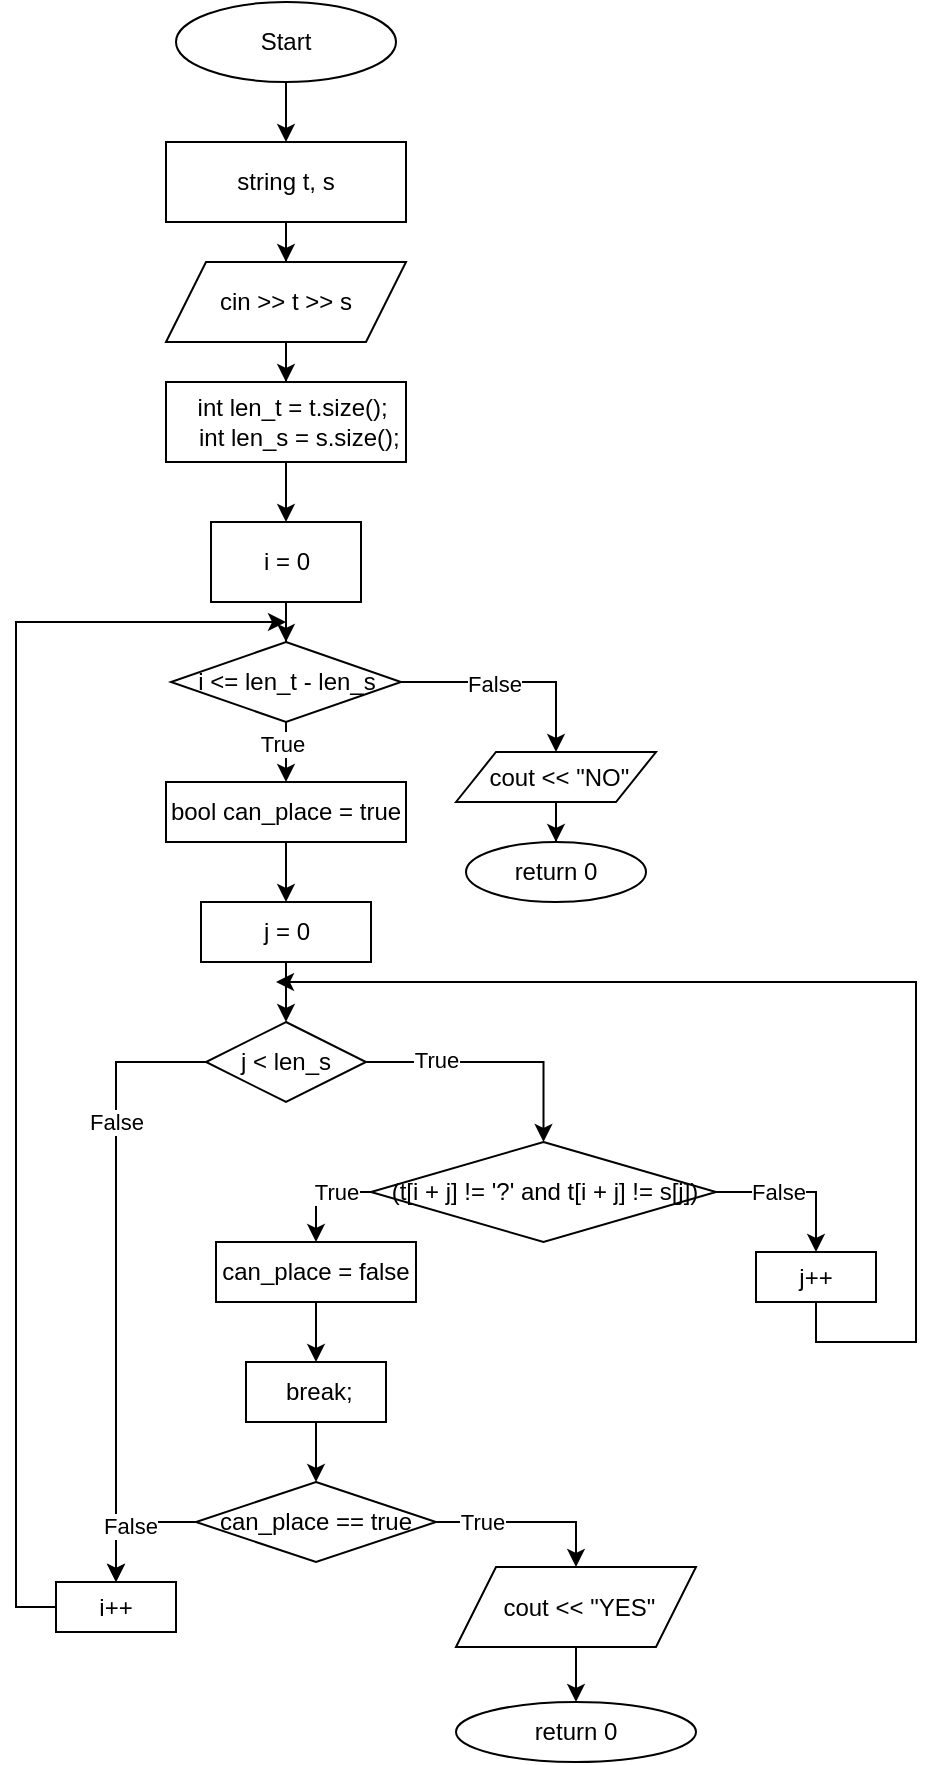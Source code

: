 <mxfile version="24.8.6">
  <diagram name="Страница — 1" id="lMn-SsZzFYn53KUQTam8">
    <mxGraphModel dx="840" dy="424" grid="1" gridSize="10" guides="1" tooltips="1" connect="1" arrows="1" fold="1" page="1" pageScale="1" pageWidth="2339" pageHeight="3300" math="0" shadow="0">
      <root>
        <mxCell id="0" />
        <mxCell id="1" parent="0" />
        <mxCell id="Ld1QAaqYonKgNmdv3S9m-3" style="edgeStyle=orthogonalEdgeStyle;rounded=0;orthogonalLoop=1;jettySize=auto;html=1;" edge="1" parent="1" source="Ld1QAaqYonKgNmdv3S9m-2" target="Ld1QAaqYonKgNmdv3S9m-5">
          <mxGeometry relative="1" as="geometry">
            <mxPoint x="385" y="110" as="targetPoint" />
          </mxGeometry>
        </mxCell>
        <mxCell id="Ld1QAaqYonKgNmdv3S9m-2" value="Start" style="ellipse;whiteSpace=wrap;html=1;" vertex="1" parent="1">
          <mxGeometry x="330" y="40" width="110" height="40" as="geometry" />
        </mxCell>
        <mxCell id="Ld1QAaqYonKgNmdv3S9m-6" style="edgeStyle=orthogonalEdgeStyle;rounded=0;orthogonalLoop=1;jettySize=auto;html=1;" edge="1" parent="1" source="Ld1QAaqYonKgNmdv3S9m-5" target="Ld1QAaqYonKgNmdv3S9m-7">
          <mxGeometry relative="1" as="geometry">
            <mxPoint x="385" y="180" as="targetPoint" />
          </mxGeometry>
        </mxCell>
        <mxCell id="Ld1QAaqYonKgNmdv3S9m-5" value="string t, s" style="rounded=0;whiteSpace=wrap;html=1;" vertex="1" parent="1">
          <mxGeometry x="325" y="110" width="120" height="40" as="geometry" />
        </mxCell>
        <mxCell id="Ld1QAaqYonKgNmdv3S9m-8" style="edgeStyle=orthogonalEdgeStyle;rounded=0;orthogonalLoop=1;jettySize=auto;html=1;" edge="1" parent="1" source="Ld1QAaqYonKgNmdv3S9m-7" target="Ld1QAaqYonKgNmdv3S9m-9">
          <mxGeometry relative="1" as="geometry">
            <mxPoint x="385" y="240" as="targetPoint" />
          </mxGeometry>
        </mxCell>
        <mxCell id="Ld1QAaqYonKgNmdv3S9m-7" value="cin &amp;gt;&amp;gt; t &amp;gt;&amp;gt; s" style="shape=parallelogram;perimeter=parallelogramPerimeter;whiteSpace=wrap;html=1;fixedSize=1;" vertex="1" parent="1">
          <mxGeometry x="325" y="170" width="120" height="40" as="geometry" />
        </mxCell>
        <mxCell id="Ld1QAaqYonKgNmdv3S9m-10" style="edgeStyle=orthogonalEdgeStyle;rounded=0;orthogonalLoop=1;jettySize=auto;html=1;" edge="1" parent="1" source="Ld1QAaqYonKgNmdv3S9m-9" target="Ld1QAaqYonKgNmdv3S9m-11">
          <mxGeometry relative="1" as="geometry">
            <mxPoint x="385" y="300" as="targetPoint" />
          </mxGeometry>
        </mxCell>
        <mxCell id="Ld1QAaqYonKgNmdv3S9m-9" value="&lt;div&gt;&amp;nbsp; int len_t = t.size();&lt;/div&gt;&lt;div&gt;&amp;nbsp; &amp;nbsp; int len_s = s.size();&lt;/div&gt;" style="rounded=0;whiteSpace=wrap;html=1;" vertex="1" parent="1">
          <mxGeometry x="325" y="230" width="120" height="40" as="geometry" />
        </mxCell>
        <mxCell id="Ld1QAaqYonKgNmdv3S9m-12" style="edgeStyle=orthogonalEdgeStyle;rounded=0;orthogonalLoop=1;jettySize=auto;html=1;" edge="1" parent="1" source="Ld1QAaqYonKgNmdv3S9m-11" target="Ld1QAaqYonKgNmdv3S9m-13">
          <mxGeometry relative="1" as="geometry">
            <mxPoint x="385" y="350" as="targetPoint" />
          </mxGeometry>
        </mxCell>
        <mxCell id="Ld1QAaqYonKgNmdv3S9m-11" value="i = 0" style="rounded=0;whiteSpace=wrap;html=1;" vertex="1" parent="1">
          <mxGeometry x="347.5" y="300" width="75" height="40" as="geometry" />
        </mxCell>
        <mxCell id="Ld1QAaqYonKgNmdv3S9m-14" style="edgeStyle=orthogonalEdgeStyle;rounded=0;orthogonalLoop=1;jettySize=auto;html=1;" edge="1" parent="1" source="Ld1QAaqYonKgNmdv3S9m-13" target="Ld1QAaqYonKgNmdv3S9m-15">
          <mxGeometry relative="1" as="geometry">
            <mxPoint x="385" y="430" as="targetPoint" />
          </mxGeometry>
        </mxCell>
        <mxCell id="Ld1QAaqYonKgNmdv3S9m-20" value="True" style="edgeLabel;html=1;align=center;verticalAlign=middle;resizable=0;points=[];" vertex="1" connectable="0" parent="Ld1QAaqYonKgNmdv3S9m-14">
          <mxGeometry x="0.232" y="-2" relative="1" as="geometry">
            <mxPoint as="offset" />
          </mxGeometry>
        </mxCell>
        <mxCell id="Ld1QAaqYonKgNmdv3S9m-43" style="edgeStyle=orthogonalEdgeStyle;rounded=0;orthogonalLoop=1;jettySize=auto;html=1;exitX=1;exitY=0.5;exitDx=0;exitDy=0;" edge="1" parent="1" source="Ld1QAaqYonKgNmdv3S9m-13" target="Ld1QAaqYonKgNmdv3S9m-46">
          <mxGeometry relative="1" as="geometry">
            <mxPoint x="500" y="420" as="targetPoint" />
          </mxGeometry>
        </mxCell>
        <mxCell id="Ld1QAaqYonKgNmdv3S9m-44" value="False" style="edgeLabel;html=1;align=center;verticalAlign=middle;resizable=0;points=[];" vertex="1" connectable="0" parent="Ld1QAaqYonKgNmdv3S9m-43">
          <mxGeometry x="-0.169" y="-1" relative="1" as="geometry">
            <mxPoint as="offset" />
          </mxGeometry>
        </mxCell>
        <mxCell id="Ld1QAaqYonKgNmdv3S9m-13" value="i &amp;lt;= len_t - len_s" style="rhombus;whiteSpace=wrap;html=1;" vertex="1" parent="1">
          <mxGeometry x="327.5" y="360" width="115" height="40" as="geometry" />
        </mxCell>
        <mxCell id="Ld1QAaqYonKgNmdv3S9m-16" style="edgeStyle=orthogonalEdgeStyle;rounded=0;orthogonalLoop=1;jettySize=auto;html=1;" edge="1" parent="1" source="Ld1QAaqYonKgNmdv3S9m-15" target="Ld1QAaqYonKgNmdv3S9m-17">
          <mxGeometry relative="1" as="geometry">
            <mxPoint x="385" y="490" as="targetPoint" />
          </mxGeometry>
        </mxCell>
        <mxCell id="Ld1QAaqYonKgNmdv3S9m-15" value="&lt;span class=&quot;hljs-type&quot;&gt;bool&lt;/span&gt; can_place = &lt;span class=&quot;hljs-literal&quot;&gt;true&lt;/span&gt;" style="rounded=0;whiteSpace=wrap;html=1;" vertex="1" parent="1">
          <mxGeometry x="325" y="430" width="120" height="30" as="geometry" />
        </mxCell>
        <mxCell id="Ld1QAaqYonKgNmdv3S9m-18" style="edgeStyle=orthogonalEdgeStyle;rounded=0;orthogonalLoop=1;jettySize=auto;html=1;" edge="1" parent="1" source="Ld1QAaqYonKgNmdv3S9m-17" target="Ld1QAaqYonKgNmdv3S9m-19">
          <mxGeometry relative="1" as="geometry">
            <mxPoint x="385" y="550" as="targetPoint" />
          </mxGeometry>
        </mxCell>
        <mxCell id="Ld1QAaqYonKgNmdv3S9m-17" value="j = 0" style="rounded=0;whiteSpace=wrap;html=1;" vertex="1" parent="1">
          <mxGeometry x="342.5" y="490" width="85" height="30" as="geometry" />
        </mxCell>
        <mxCell id="Ld1QAaqYonKgNmdv3S9m-22" style="edgeStyle=orthogonalEdgeStyle;rounded=0;orthogonalLoop=1;jettySize=auto;html=1;" edge="1" parent="1" source="Ld1QAaqYonKgNmdv3S9m-19" target="Ld1QAaqYonKgNmdv3S9m-23">
          <mxGeometry relative="1" as="geometry">
            <mxPoint x="450" y="600" as="targetPoint" />
          </mxGeometry>
        </mxCell>
        <mxCell id="Ld1QAaqYonKgNmdv3S9m-31" value="True" style="edgeLabel;html=1;align=center;verticalAlign=middle;resizable=0;points=[];" vertex="1" connectable="0" parent="Ld1QAaqYonKgNmdv3S9m-22">
          <mxGeometry x="-0.467" y="1" relative="1" as="geometry">
            <mxPoint as="offset" />
          </mxGeometry>
        </mxCell>
        <mxCell id="Ld1QAaqYonKgNmdv3S9m-49" style="edgeStyle=orthogonalEdgeStyle;rounded=0;orthogonalLoop=1;jettySize=auto;html=1;entryX=0.5;entryY=0;entryDx=0;entryDy=0;" edge="1" parent="1" source="Ld1QAaqYonKgNmdv3S9m-19" target="Ld1QAaqYonKgNmdv3S9m-40">
          <mxGeometry relative="1" as="geometry" />
        </mxCell>
        <mxCell id="Ld1QAaqYonKgNmdv3S9m-50" value="False" style="edgeLabel;html=1;align=center;verticalAlign=middle;resizable=0;points=[];" vertex="1" connectable="0" parent="Ld1QAaqYonKgNmdv3S9m-49">
          <mxGeometry x="-0.773" y="-3" relative="1" as="geometry">
            <mxPoint x="-11" y="33" as="offset" />
          </mxGeometry>
        </mxCell>
        <mxCell id="Ld1QAaqYonKgNmdv3S9m-19" value="j &amp;lt; len_s" style="rhombus;whiteSpace=wrap;html=1;" vertex="1" parent="1">
          <mxGeometry x="345" y="550" width="80" height="40" as="geometry" />
        </mxCell>
        <mxCell id="Ld1QAaqYonKgNmdv3S9m-24" style="edgeStyle=orthogonalEdgeStyle;rounded=0;orthogonalLoop=1;jettySize=auto;html=1;exitX=0;exitY=0.5;exitDx=0;exitDy=0;" edge="1" parent="1" source="Ld1QAaqYonKgNmdv3S9m-23" target="Ld1QAaqYonKgNmdv3S9m-25">
          <mxGeometry relative="1" as="geometry">
            <mxPoint x="400" y="730" as="targetPoint" />
          </mxGeometry>
        </mxCell>
        <mxCell id="Ld1QAaqYonKgNmdv3S9m-51" value="True" style="edgeLabel;html=1;align=center;verticalAlign=middle;resizable=0;points=[];" vertex="1" connectable="0" parent="Ld1QAaqYonKgNmdv3S9m-24">
          <mxGeometry x="-0.318" relative="1" as="geometry">
            <mxPoint as="offset" />
          </mxGeometry>
        </mxCell>
        <mxCell id="Ld1QAaqYonKgNmdv3S9m-28" style="edgeStyle=orthogonalEdgeStyle;rounded=0;orthogonalLoop=1;jettySize=auto;html=1;" edge="1" parent="1" source="Ld1QAaqYonKgNmdv3S9m-23" target="Ld1QAaqYonKgNmdv3S9m-29">
          <mxGeometry relative="1" as="geometry">
            <mxPoint x="620" y="680" as="targetPoint" />
          </mxGeometry>
        </mxCell>
        <mxCell id="Ld1QAaqYonKgNmdv3S9m-52" value="False" style="edgeLabel;html=1;align=center;verticalAlign=middle;resizable=0;points=[];" vertex="1" connectable="0" parent="Ld1QAaqYonKgNmdv3S9m-28">
          <mxGeometry x="-0.038" y="2" relative="1" as="geometry">
            <mxPoint x="-8" y="2" as="offset" />
          </mxGeometry>
        </mxCell>
        <mxCell id="Ld1QAaqYonKgNmdv3S9m-23" value="(t[i + j] != &#39;?&#39; and t[i + j] != s[j])" style="rhombus;whiteSpace=wrap;html=1;" vertex="1" parent="1">
          <mxGeometry x="427.5" y="610" width="172.5" height="50" as="geometry" />
        </mxCell>
        <mxCell id="Ld1QAaqYonKgNmdv3S9m-26" style="edgeStyle=orthogonalEdgeStyle;rounded=0;orthogonalLoop=1;jettySize=auto;html=1;" edge="1" parent="1" source="Ld1QAaqYonKgNmdv3S9m-25" target="Ld1QAaqYonKgNmdv3S9m-27">
          <mxGeometry relative="1" as="geometry">
            <mxPoint x="400" y="720" as="targetPoint" />
          </mxGeometry>
        </mxCell>
        <mxCell id="Ld1QAaqYonKgNmdv3S9m-25" value="can_place = false" style="rounded=0;whiteSpace=wrap;html=1;" vertex="1" parent="1">
          <mxGeometry x="350" y="660" width="100" height="30" as="geometry" />
        </mxCell>
        <mxCell id="Ld1QAaqYonKgNmdv3S9m-32" style="edgeStyle=orthogonalEdgeStyle;rounded=0;orthogonalLoop=1;jettySize=auto;html=1;" edge="1" parent="1" source="Ld1QAaqYonKgNmdv3S9m-27" target="Ld1QAaqYonKgNmdv3S9m-33">
          <mxGeometry relative="1" as="geometry">
            <mxPoint x="400" y="780" as="targetPoint" />
          </mxGeometry>
        </mxCell>
        <mxCell id="Ld1QAaqYonKgNmdv3S9m-27" value="&amp;nbsp;break;" style="rounded=0;whiteSpace=wrap;html=1;" vertex="1" parent="1">
          <mxGeometry x="365" y="720" width="70" height="30" as="geometry" />
        </mxCell>
        <mxCell id="Ld1QAaqYonKgNmdv3S9m-30" style="edgeStyle=orthogonalEdgeStyle;rounded=0;orthogonalLoop=1;jettySize=auto;html=1;exitX=0.5;exitY=1;exitDx=0;exitDy=0;" edge="1" parent="1" source="Ld1QAaqYonKgNmdv3S9m-29">
          <mxGeometry relative="1" as="geometry">
            <mxPoint x="380" y="530" as="targetPoint" />
            <Array as="points">
              <mxPoint x="650" y="710" />
              <mxPoint x="700" y="710" />
              <mxPoint x="700" y="530" />
              <mxPoint x="428" y="530" />
            </Array>
          </mxGeometry>
        </mxCell>
        <mxCell id="Ld1QAaqYonKgNmdv3S9m-29" value="j++" style="rounded=0;whiteSpace=wrap;html=1;" vertex="1" parent="1">
          <mxGeometry x="620" y="665" width="60" height="25" as="geometry" />
        </mxCell>
        <mxCell id="Ld1QAaqYonKgNmdv3S9m-34" style="edgeStyle=orthogonalEdgeStyle;rounded=0;orthogonalLoop=1;jettySize=auto;html=1;exitX=1;exitY=0.5;exitDx=0;exitDy=0;" edge="1" parent="1" target="Ld1QAaqYonKgNmdv3S9m-36">
          <mxGeometry relative="1" as="geometry">
            <mxPoint x="530" y="840" as="targetPoint" />
            <mxPoint x="400" y="800" as="sourcePoint" />
            <Array as="points">
              <mxPoint x="530" y="800" />
            </Array>
          </mxGeometry>
        </mxCell>
        <mxCell id="Ld1QAaqYonKgNmdv3S9m-35" value="True" style="edgeLabel;html=1;align=center;verticalAlign=middle;resizable=0;points=[];" vertex="1" connectable="0" parent="Ld1QAaqYonKgNmdv3S9m-34">
          <mxGeometry x="-0.147" relative="1" as="geometry">
            <mxPoint x="18" as="offset" />
          </mxGeometry>
        </mxCell>
        <mxCell id="Ld1QAaqYonKgNmdv3S9m-39" style="edgeStyle=orthogonalEdgeStyle;rounded=0;orthogonalLoop=1;jettySize=auto;html=1;entryX=0.5;entryY=0;entryDx=0;entryDy=0;" edge="1" parent="1" source="Ld1QAaqYonKgNmdv3S9m-33" target="Ld1QAaqYonKgNmdv3S9m-40">
          <mxGeometry relative="1" as="geometry">
            <mxPoint x="480" y="840" as="targetPoint" />
          </mxGeometry>
        </mxCell>
        <mxCell id="Ld1QAaqYonKgNmdv3S9m-41" value="False" style="edgeLabel;html=1;align=center;verticalAlign=middle;resizable=0;points=[];" vertex="1" connectable="0" parent="Ld1QAaqYonKgNmdv3S9m-39">
          <mxGeometry x="-0.047" y="2" relative="1" as="geometry">
            <mxPoint as="offset" />
          </mxGeometry>
        </mxCell>
        <mxCell id="Ld1QAaqYonKgNmdv3S9m-33" value="can_place == true" style="rhombus;whiteSpace=wrap;html=1;" vertex="1" parent="1">
          <mxGeometry x="340" y="780" width="120" height="40" as="geometry" />
        </mxCell>
        <mxCell id="Ld1QAaqYonKgNmdv3S9m-37" style="edgeStyle=orthogonalEdgeStyle;rounded=0;orthogonalLoop=1;jettySize=auto;html=1;" edge="1" parent="1" source="Ld1QAaqYonKgNmdv3S9m-36" target="Ld1QAaqYonKgNmdv3S9m-38">
          <mxGeometry relative="1" as="geometry">
            <mxPoint x="530" y="910" as="targetPoint" />
          </mxGeometry>
        </mxCell>
        <mxCell id="Ld1QAaqYonKgNmdv3S9m-36" value="&amp;nbsp;cout &amp;lt;&amp;lt; &quot;YES&quot;" style="shape=parallelogram;perimeter=parallelogramPerimeter;whiteSpace=wrap;html=1;fixedSize=1;" vertex="1" parent="1">
          <mxGeometry x="470" y="822.5" width="120" height="40" as="geometry" />
        </mxCell>
        <mxCell id="Ld1QAaqYonKgNmdv3S9m-38" value="return 0" style="ellipse;whiteSpace=wrap;html=1;" vertex="1" parent="1">
          <mxGeometry x="470" y="890" width="120" height="30" as="geometry" />
        </mxCell>
        <mxCell id="Ld1QAaqYonKgNmdv3S9m-42" style="edgeStyle=orthogonalEdgeStyle;rounded=0;orthogonalLoop=1;jettySize=auto;html=1;" edge="1" parent="1">
          <mxGeometry relative="1" as="geometry">
            <mxPoint x="275" y="842.483" as="sourcePoint" />
            <mxPoint x="385" y="350" as="targetPoint" />
            <Array as="points">
              <mxPoint x="250" y="842" />
              <mxPoint x="250" y="350" />
            </Array>
          </mxGeometry>
        </mxCell>
        <mxCell id="Ld1QAaqYonKgNmdv3S9m-40" value="i++" style="rounded=0;whiteSpace=wrap;html=1;" vertex="1" parent="1">
          <mxGeometry x="270" y="830" width="60" height="25" as="geometry" />
        </mxCell>
        <mxCell id="Ld1QAaqYonKgNmdv3S9m-47" style="edgeStyle=orthogonalEdgeStyle;rounded=0;orthogonalLoop=1;jettySize=auto;html=1;" edge="1" parent="1" source="Ld1QAaqYonKgNmdv3S9m-46" target="Ld1QAaqYonKgNmdv3S9m-48">
          <mxGeometry relative="1" as="geometry">
            <mxPoint x="520" y="460" as="targetPoint" />
          </mxGeometry>
        </mxCell>
        <mxCell id="Ld1QAaqYonKgNmdv3S9m-46" value="&amp;nbsp;cout &amp;lt;&amp;lt; &quot;NO&quot;" style="shape=parallelogram;perimeter=parallelogramPerimeter;whiteSpace=wrap;html=1;fixedSize=1;" vertex="1" parent="1">
          <mxGeometry x="470" y="415" width="100" height="25" as="geometry" />
        </mxCell>
        <mxCell id="Ld1QAaqYonKgNmdv3S9m-48" value="return 0" style="ellipse;whiteSpace=wrap;html=1;" vertex="1" parent="1">
          <mxGeometry x="475" y="460" width="90" height="30" as="geometry" />
        </mxCell>
      </root>
    </mxGraphModel>
  </diagram>
</mxfile>
